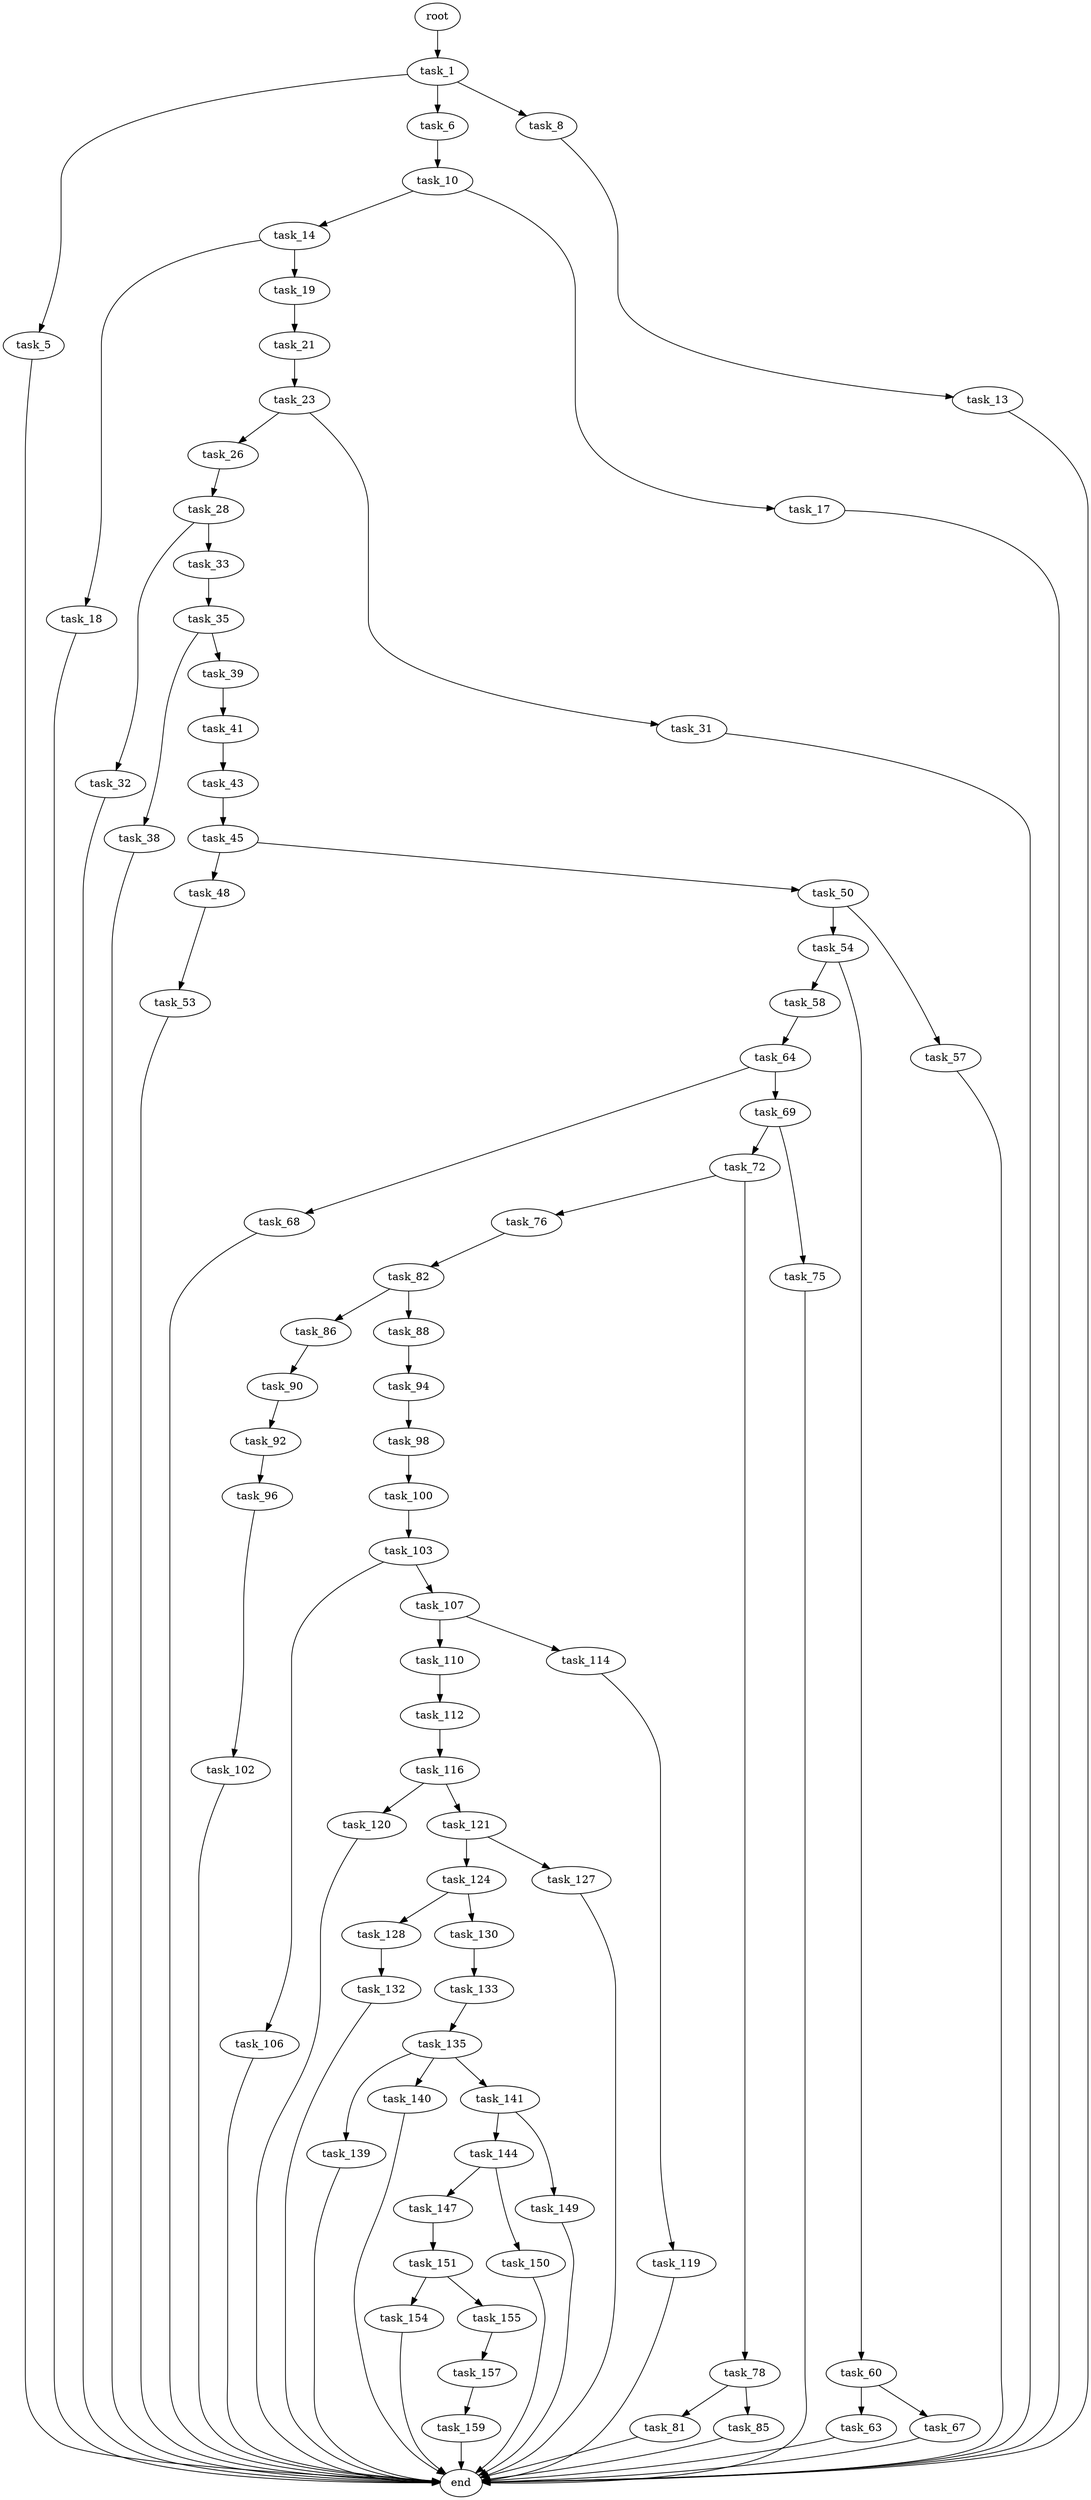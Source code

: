 digraph G {
  root [size="0.000000"];
  task_1 [size="82639747067.000000"];
  task_5 [size="28991029248.000000"];
  task_6 [size="1073741824000.000000"];
  task_8 [size="320536322392.000000"];
  end [size="0.000000"];
  task_10 [size="9268685947.000000"];
  task_13 [size="146370661020.000000"];
  task_14 [size="7958227982.000000"];
  task_17 [size="549755813888.000000"];
  task_18 [size="1028192297.000000"];
  task_19 [size="549755813888.000000"];
  task_21 [size="8589934592.000000"];
  task_23 [size="549755813888.000000"];
  task_26 [size="20886959478.000000"];
  task_31 [size="718198147.000000"];
  task_28 [size="8589934592.000000"];
  task_32 [size="1073741824000.000000"];
  task_33 [size="1629184655.000000"];
  task_35 [size="4231436309.000000"];
  task_38 [size="782757789696.000000"];
  task_39 [size="301030906517.000000"];
  task_41 [size="605634027027.000000"];
  task_43 [size="160321555316.000000"];
  task_45 [size="45213580524.000000"];
  task_48 [size="782757789696.000000"];
  task_50 [size="75223746303.000000"];
  task_53 [size="424647699744.000000"];
  task_54 [size="134217728000.000000"];
  task_57 [size="707993351.000000"];
  task_58 [size="28991029248.000000"];
  task_60 [size="10890550870.000000"];
  task_64 [size="41899158322.000000"];
  task_63 [size="368293445632.000000"];
  task_67 [size="1030981492506.000000"];
  task_68 [size="18644427188.000000"];
  task_69 [size="549755813888.000000"];
  task_72 [size="7162541138.000000"];
  task_75 [size="231928233984.000000"];
  task_76 [size="6571451072.000000"];
  task_78 [size="7328261025.000000"];
  task_82 [size="549755813888.000000"];
  task_81 [size="28991029248.000000"];
  task_85 [size="549755813888.000000"];
  task_86 [size="92799115098.000000"];
  task_88 [size="541015846859.000000"];
  task_90 [size="7842192264.000000"];
  task_94 [size="28991029248.000000"];
  task_92 [size="134217728000.000000"];
  task_96 [size="34174551960.000000"];
  task_98 [size="368293445632.000000"];
  task_102 [size="518560398182.000000"];
  task_100 [size="12810718111.000000"];
  task_103 [size="131742413905.000000"];
  task_106 [size="411570247.000000"];
  task_107 [size="782757789696.000000"];
  task_110 [size="338827325529.000000"];
  task_114 [size="68719476736.000000"];
  task_112 [size="42532919666.000000"];
  task_116 [size="1073741824000.000000"];
  task_119 [size="3522556535.000000"];
  task_120 [size="21995108211.000000"];
  task_121 [size="27331099548.000000"];
  task_124 [size="5123520000.000000"];
  task_127 [size="8589934592.000000"];
  task_128 [size="68719476736.000000"];
  task_130 [size="399380597588.000000"];
  task_132 [size="16304037500.000000"];
  task_133 [size="34347341455.000000"];
  task_135 [size="236138842380.000000"];
  task_139 [size="8589934592.000000"];
  task_140 [size="68719476736.000000"];
  task_141 [size="115879264178.000000"];
  task_144 [size="471432610218.000000"];
  task_149 [size="2907928320.000000"];
  task_147 [size="6823466730.000000"];
  task_150 [size="231928233984.000000"];
  task_151 [size="6742492726.000000"];
  task_154 [size="152058459122.000000"];
  task_155 [size="14573984389.000000"];
  task_157 [size="18734726652.000000"];
  task_159 [size="231928233984.000000"];

  root -> task_1 [size="1.000000"];
  task_1 -> task_5 [size="75497472.000000"];
  task_1 -> task_6 [size="75497472.000000"];
  task_1 -> task_8 [size="75497472.000000"];
  task_5 -> end [size="1.000000"];
  task_6 -> task_10 [size="838860800.000000"];
  task_8 -> task_13 [size="536870912.000000"];
  task_10 -> task_14 [size="301989888.000000"];
  task_10 -> task_17 [size="301989888.000000"];
  task_13 -> end [size="1.000000"];
  task_14 -> task_18 [size="411041792.000000"];
  task_14 -> task_19 [size="411041792.000000"];
  task_17 -> end [size="1.000000"];
  task_18 -> end [size="1.000000"];
  task_19 -> task_21 [size="536870912.000000"];
  task_21 -> task_23 [size="33554432.000000"];
  task_23 -> task_26 [size="536870912.000000"];
  task_23 -> task_31 [size="536870912.000000"];
  task_26 -> task_28 [size="838860800.000000"];
  task_31 -> end [size="1.000000"];
  task_28 -> task_32 [size="33554432.000000"];
  task_28 -> task_33 [size="33554432.000000"];
  task_32 -> end [size="1.000000"];
  task_33 -> task_35 [size="33554432.000000"];
  task_35 -> task_38 [size="75497472.000000"];
  task_35 -> task_39 [size="75497472.000000"];
  task_38 -> end [size="1.000000"];
  task_39 -> task_41 [size="301989888.000000"];
  task_41 -> task_43 [size="838860800.000000"];
  task_43 -> task_45 [size="536870912.000000"];
  task_45 -> task_48 [size="75497472.000000"];
  task_45 -> task_50 [size="75497472.000000"];
  task_48 -> task_53 [size="679477248.000000"];
  task_50 -> task_54 [size="75497472.000000"];
  task_50 -> task_57 [size="75497472.000000"];
  task_53 -> end [size="1.000000"];
  task_54 -> task_58 [size="209715200.000000"];
  task_54 -> task_60 [size="209715200.000000"];
  task_57 -> end [size="1.000000"];
  task_58 -> task_64 [size="75497472.000000"];
  task_60 -> task_63 [size="209715200.000000"];
  task_60 -> task_67 [size="209715200.000000"];
  task_64 -> task_68 [size="679477248.000000"];
  task_64 -> task_69 [size="679477248.000000"];
  task_63 -> end [size="1.000000"];
  task_67 -> end [size="1.000000"];
  task_68 -> end [size="1.000000"];
  task_69 -> task_72 [size="536870912.000000"];
  task_69 -> task_75 [size="536870912.000000"];
  task_72 -> task_76 [size="411041792.000000"];
  task_72 -> task_78 [size="411041792.000000"];
  task_75 -> end [size="1.000000"];
  task_76 -> task_82 [size="536870912.000000"];
  task_78 -> task_81 [size="838860800.000000"];
  task_78 -> task_85 [size="838860800.000000"];
  task_82 -> task_86 [size="536870912.000000"];
  task_82 -> task_88 [size="536870912.000000"];
  task_81 -> end [size="1.000000"];
  task_85 -> end [size="1.000000"];
  task_86 -> task_90 [size="75497472.000000"];
  task_88 -> task_94 [size="411041792.000000"];
  task_90 -> task_92 [size="301989888.000000"];
  task_94 -> task_98 [size="75497472.000000"];
  task_92 -> task_96 [size="209715200.000000"];
  task_96 -> task_102 [size="134217728.000000"];
  task_98 -> task_100 [size="411041792.000000"];
  task_102 -> end [size="1.000000"];
  task_100 -> task_103 [size="679477248.000000"];
  task_103 -> task_106 [size="301989888.000000"];
  task_103 -> task_107 [size="301989888.000000"];
  task_106 -> end [size="1.000000"];
  task_107 -> task_110 [size="679477248.000000"];
  task_107 -> task_114 [size="679477248.000000"];
  task_110 -> task_112 [size="301989888.000000"];
  task_114 -> task_119 [size="134217728.000000"];
  task_112 -> task_116 [size="679477248.000000"];
  task_116 -> task_120 [size="838860800.000000"];
  task_116 -> task_121 [size="838860800.000000"];
  task_119 -> end [size="1.000000"];
  task_120 -> end [size="1.000000"];
  task_121 -> task_124 [size="536870912.000000"];
  task_121 -> task_127 [size="536870912.000000"];
  task_124 -> task_128 [size="536870912.000000"];
  task_124 -> task_130 [size="536870912.000000"];
  task_127 -> end [size="1.000000"];
  task_128 -> task_132 [size="134217728.000000"];
  task_130 -> task_133 [size="679477248.000000"];
  task_132 -> end [size="1.000000"];
  task_133 -> task_135 [size="679477248.000000"];
  task_135 -> task_139 [size="411041792.000000"];
  task_135 -> task_140 [size="411041792.000000"];
  task_135 -> task_141 [size="411041792.000000"];
  task_139 -> end [size="1.000000"];
  task_140 -> end [size="1.000000"];
  task_141 -> task_144 [size="209715200.000000"];
  task_141 -> task_149 [size="209715200.000000"];
  task_144 -> task_147 [size="301989888.000000"];
  task_144 -> task_150 [size="301989888.000000"];
  task_149 -> end [size="1.000000"];
  task_147 -> task_151 [size="411041792.000000"];
  task_150 -> end [size="1.000000"];
  task_151 -> task_154 [size="536870912.000000"];
  task_151 -> task_155 [size="536870912.000000"];
  task_154 -> end [size="1.000000"];
  task_155 -> task_157 [size="301989888.000000"];
  task_157 -> task_159 [size="411041792.000000"];
  task_159 -> end [size="1.000000"];
}
